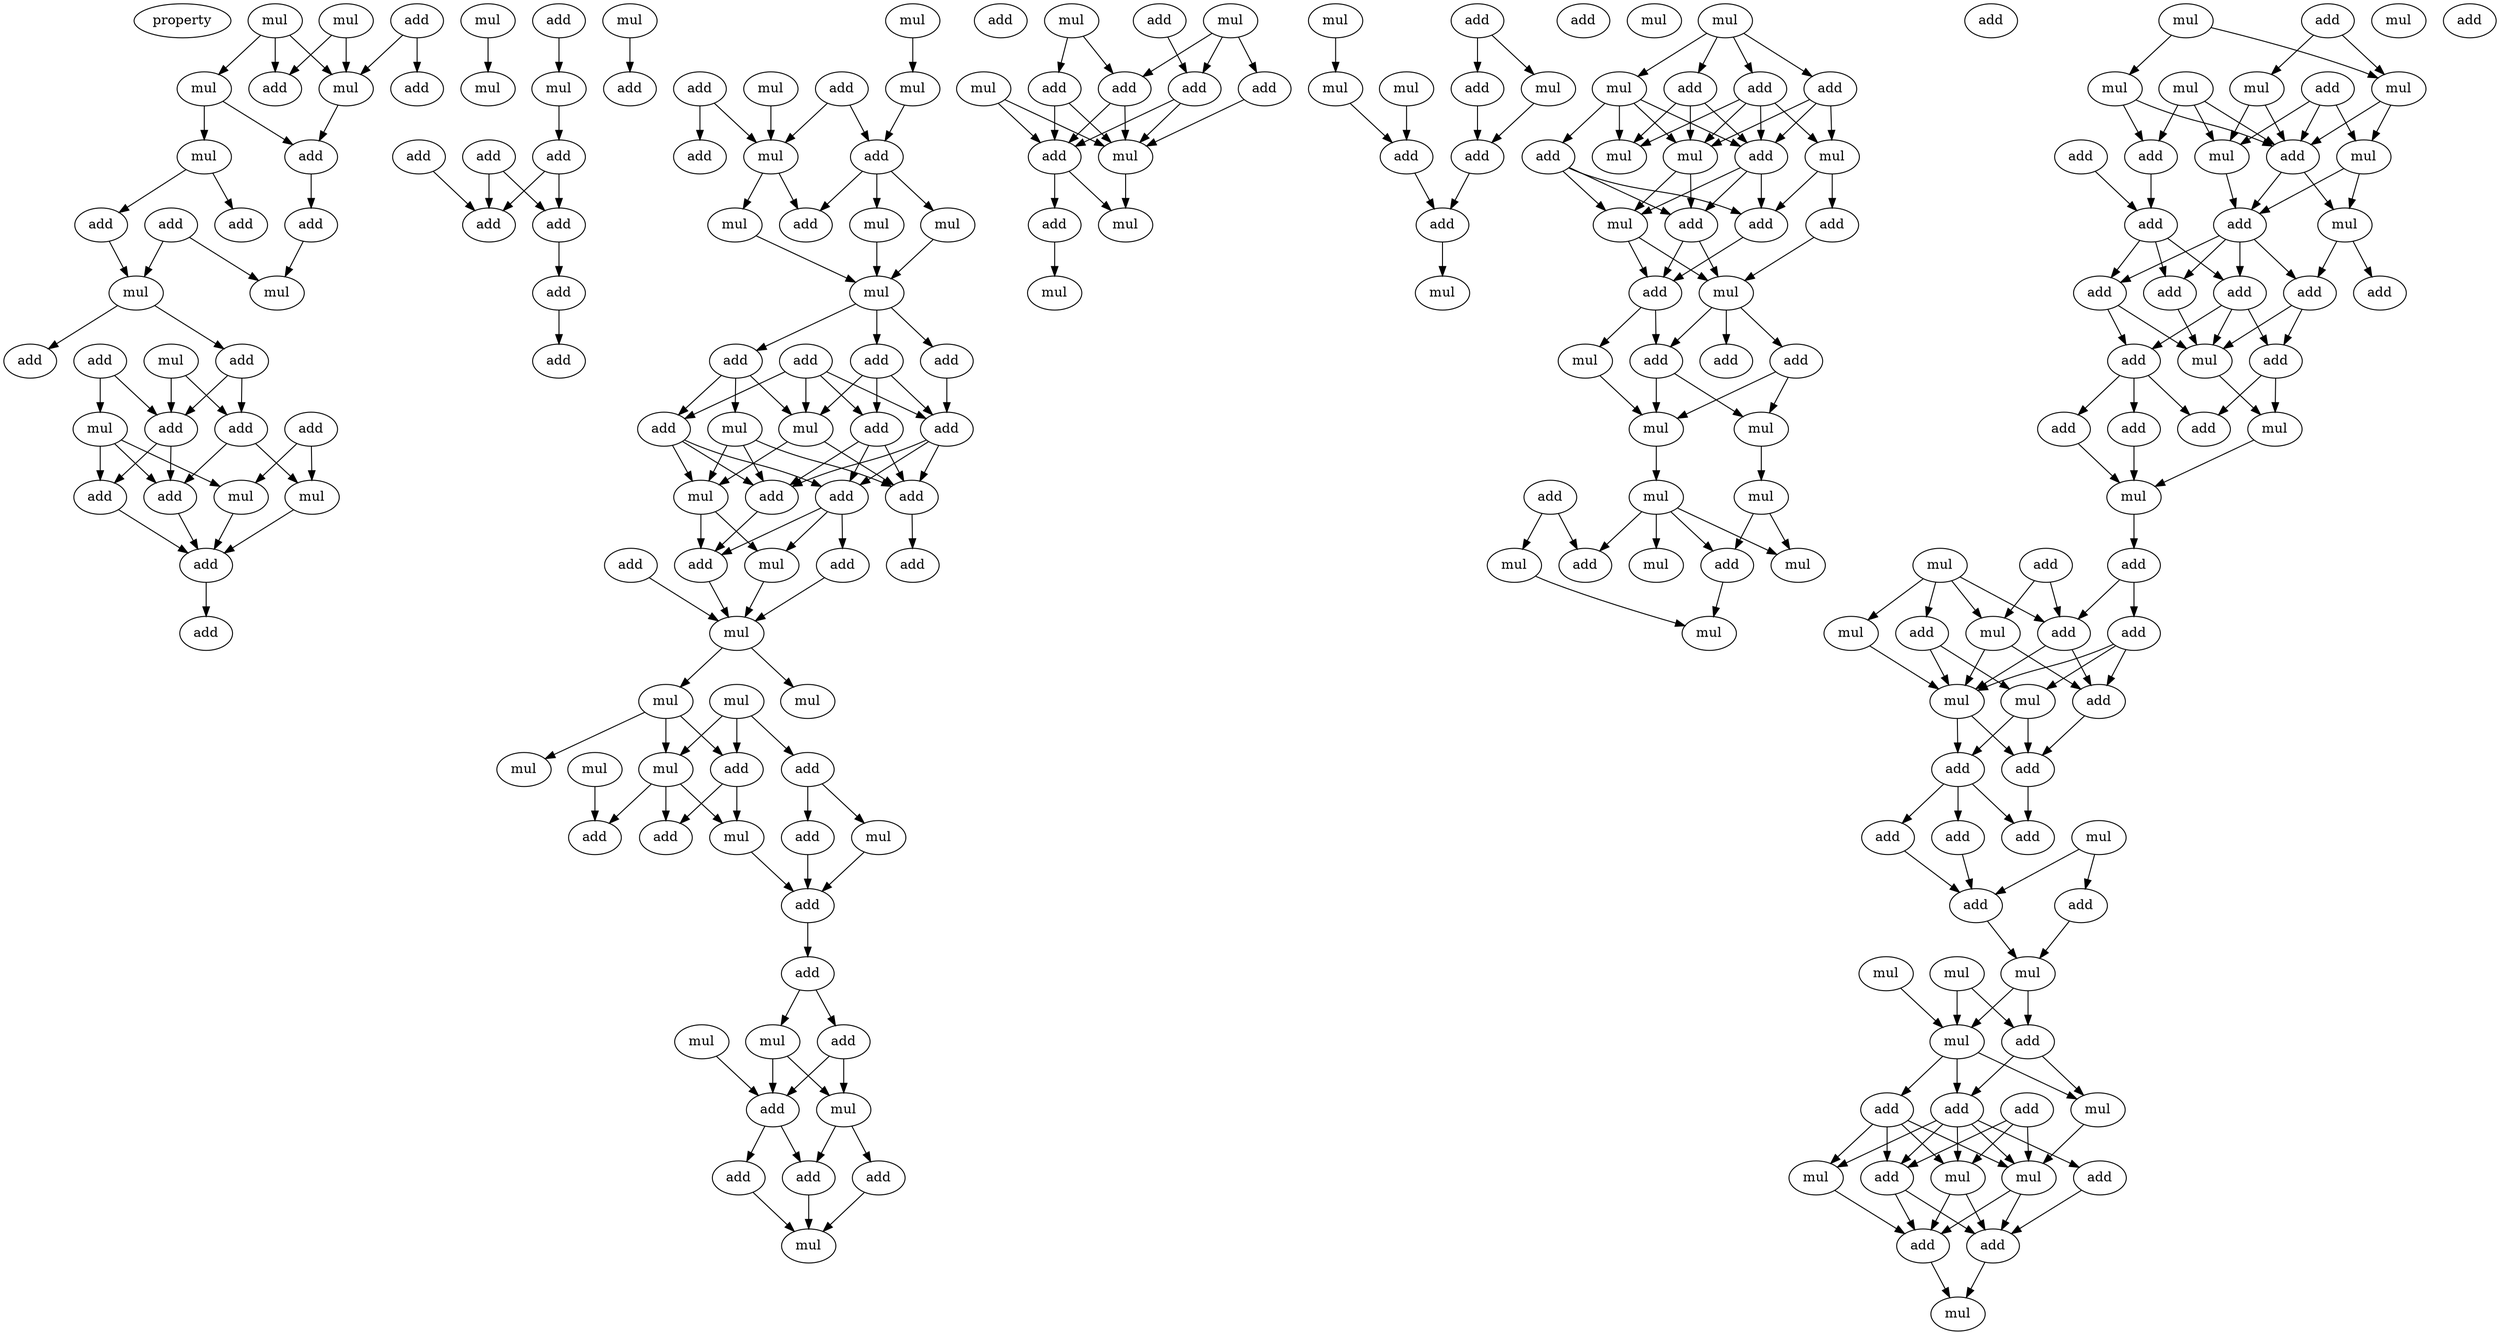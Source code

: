 digraph {
    node [fontcolor=black]
    property [mul=2,lf=1.4]
    0 [ label = mul ];
    1 [ label = add ];
    2 [ label = mul ];
    3 [ label = mul ];
    4 [ label = add ];
    5 [ label = mul ];
    6 [ label = add ];
    7 [ label = mul ];
    8 [ label = add ];
    9 [ label = add ];
    10 [ label = add ];
    11 [ label = add ];
    12 [ label = add ];
    13 [ label = mul ];
    14 [ label = mul ];
    15 [ label = add ];
    16 [ label = add ];
    17 [ label = mul ];
    18 [ label = add ];
    19 [ label = add ];
    20 [ label = mul ];
    21 [ label = add ];
    22 [ label = add ];
    23 [ label = add ];
    24 [ label = mul ];
    25 [ label = mul ];
    26 [ label = add ];
    27 [ label = add ];
    28 [ label = mul ];
    29 [ label = add ];
    30 [ label = mul ];
    31 [ label = add ];
    32 [ label = mul ];
    33 [ label = add ];
    34 [ label = add ];
    35 [ label = add ];
    36 [ label = mul ];
    37 [ label = add ];
    38 [ label = add ];
    39 [ label = add ];
    40 [ label = add ];
    41 [ label = add ];
    42 [ label = mul ];
    43 [ label = mul ];
    44 [ label = add ];
    45 [ label = mul ];
    46 [ label = add ];
    47 [ label = add ];
    48 [ label = add ];
    49 [ label = mul ];
    50 [ label = mul ];
    51 [ label = mul ];
    52 [ label = mul ];
    53 [ label = add ];
    54 [ label = mul ];
    55 [ label = add ];
    56 [ label = add ];
    57 [ label = add ];
    58 [ label = add ];
    59 [ label = add ];
    60 [ label = mul ];
    61 [ label = add ];
    62 [ label = add ];
    63 [ label = mul ];
    64 [ label = add ];
    65 [ label = add ];
    66 [ label = add ];
    67 [ label = mul ];
    68 [ label = add ];
    69 [ label = add ];
    70 [ label = mul ];
    71 [ label = add ];
    72 [ label = add ];
    73 [ label = mul ];
    74 [ label = mul ];
    75 [ label = mul ];
    76 [ label = mul ];
    77 [ label = add ];
    78 [ label = mul ];
    79 [ label = mul ];
    80 [ label = mul ];
    81 [ label = add ];
    82 [ label = mul ];
    83 [ label = add ];
    84 [ label = add ];
    85 [ label = add ];
    86 [ label = mul ];
    87 [ label = add ];
    88 [ label = add ];
    89 [ label = mul ];
    90 [ label = add ];
    91 [ label = mul ];
    92 [ label = add ];
    93 [ label = mul ];
    94 [ label = add ];
    95 [ label = add ];
    96 [ label = add ];
    97 [ label = add ];
    98 [ label = mul ];
    99 [ label = mul ];
    100 [ label = add ];
    101 [ label = mul ];
    102 [ label = mul ];
    103 [ label = add ];
    104 [ label = add ];
    105 [ label = add ];
    106 [ label = add ];
    107 [ label = mul ];
    108 [ label = add ];
    109 [ label = add ];
    110 [ label = mul ];
    111 [ label = mul ];
    112 [ label = mul ];
    113 [ label = add ];
    114 [ label = add ];
    115 [ label = mul ];
    116 [ label = add ];
    117 [ label = mul ];
    118 [ label = mul ];
    119 [ label = mul ];
    120 [ label = add ];
    121 [ label = add ];
    122 [ label = add ];
    123 [ label = mul ];
    124 [ label = mul ];
    125 [ label = add ];
    126 [ label = add ];
    127 [ label = add ];
    128 [ label = add ];
    129 [ label = mul ];
    130 [ label = add ];
    131 [ label = add ];
    132 [ label = mul ];
    133 [ label = mul ];
    134 [ label = mul ];
    135 [ label = add ];
    136 [ label = mul ];
    137 [ label = add ];
    138 [ label = add ];
    139 [ label = mul ];
    140 [ label = add ];
    141 [ label = add ];
    142 [ label = add ];
    143 [ label = add ];
    144 [ label = mul ];
    145 [ label = mul ];
    146 [ label = mul ];
    147 [ label = mul ];
    148 [ label = add ];
    149 [ label = mul ];
    150 [ label = add ];
    151 [ label = mul ];
    152 [ label = mul ];
    153 [ label = add ];
    154 [ label = mul ];
    155 [ label = mul ];
    156 [ label = add ];
    157 [ label = mul ];
    158 [ label = mul ];
    159 [ label = mul ];
    160 [ label = mul ];
    161 [ label = mul ];
    162 [ label = add ];
    163 [ label = mul ];
    164 [ label = add ];
    165 [ label = add ];
    166 [ label = mul ];
    167 [ label = mul ];
    168 [ label = add ];
    169 [ label = add ];
    170 [ label = add ];
    171 [ label = mul ];
    172 [ label = add ];
    173 [ label = add ];
    174 [ label = add ];
    175 [ label = add ];
    176 [ label = add ];
    177 [ label = add ];
    178 [ label = mul ];
    179 [ label = add ];
    180 [ label = mul ];
    181 [ label = add ];
    182 [ label = add ];
    183 [ label = add ];
    184 [ label = mul ];
    185 [ label = mul ];
    186 [ label = add ];
    187 [ label = add ];
    188 [ label = mul ];
    189 [ label = add ];
    190 [ label = add ];
    191 [ label = mul ];
    192 [ label = add ];
    193 [ label = add ];
    194 [ label = mul ];
    195 [ label = mul ];
    196 [ label = add ];
    197 [ label = add ];
    198 [ label = mul ];
    199 [ label = add ];
    200 [ label = add ];
    201 [ label = add ];
    202 [ label = add ];
    203 [ label = add ];
    204 [ label = mul ];
    205 [ label = mul ];
    206 [ label = mul ];
    207 [ label = add ];
    208 [ label = mul ];
    209 [ label = add ];
    210 [ label = add ];
    211 [ label = mul ];
    212 [ label = add ];
    213 [ label = mul ];
    214 [ label = mul ];
    215 [ label = add ];
    216 [ label = add ];
    217 [ label = mul ];
    218 [ label = add ];
    219 [ label = add ];
    220 [ label = mul ];
    221 [ label = add ];
    0 -> 3 [ name = 0 ];
    0 -> 4 [ name = 1 ];
    0 -> 5 [ name = 2 ];
    1 -> 5 [ name = 3 ];
    1 -> 6 [ name = 4 ];
    2 -> 4 [ name = 5 ];
    2 -> 5 [ name = 6 ];
    3 -> 7 [ name = 7 ];
    3 -> 8 [ name = 8 ];
    5 -> 8 [ name = 9 ];
    7 -> 11 [ name = 10 ];
    7 -> 12 [ name = 11 ];
    8 -> 9 [ name = 12 ];
    9 -> 14 [ name = 13 ];
    10 -> 13 [ name = 14 ];
    10 -> 14 [ name = 15 ];
    11 -> 13 [ name = 16 ];
    13 -> 15 [ name = 17 ];
    13 -> 18 [ name = 18 ];
    16 -> 19 [ name = 19 ];
    16 -> 20 [ name = 20 ];
    17 -> 19 [ name = 21 ];
    17 -> 22 [ name = 22 ];
    18 -> 19 [ name = 23 ];
    18 -> 22 [ name = 24 ];
    19 -> 23 [ name = 25 ];
    19 -> 26 [ name = 26 ];
    20 -> 23 [ name = 27 ];
    20 -> 24 [ name = 28 ];
    20 -> 26 [ name = 29 ];
    21 -> 24 [ name = 30 ];
    21 -> 25 [ name = 31 ];
    22 -> 23 [ name = 32 ];
    22 -> 25 [ name = 33 ];
    23 -> 27 [ name = 34 ];
    24 -> 27 [ name = 35 ];
    25 -> 27 [ name = 36 ];
    26 -> 27 [ name = 37 ];
    27 -> 29 [ name = 38 ];
    28 -> 30 [ name = 39 ];
    31 -> 32 [ name = 40 ];
    32 -> 34 [ name = 41 ];
    33 -> 37 [ name = 42 ];
    34 -> 37 [ name = 43 ];
    34 -> 39 [ name = 44 ];
    35 -> 37 [ name = 45 ];
    35 -> 39 [ name = 46 ];
    36 -> 38 [ name = 47 ];
    39 -> 40 [ name = 48 ];
    40 -> 41 [ name = 49 ];
    42 -> 45 [ name = 50 ];
    43 -> 49 [ name = 51 ];
    44 -> 47 [ name = 52 ];
    44 -> 49 [ name = 53 ];
    45 -> 48 [ name = 54 ];
    46 -> 48 [ name = 55 ];
    46 -> 49 [ name = 56 ];
    48 -> 50 [ name = 57 ];
    48 -> 51 [ name = 58 ];
    48 -> 53 [ name = 59 ];
    49 -> 52 [ name = 60 ];
    49 -> 53 [ name = 61 ];
    50 -> 54 [ name = 62 ];
    51 -> 54 [ name = 63 ];
    52 -> 54 [ name = 64 ];
    54 -> 55 [ name = 65 ];
    54 -> 57 [ name = 66 ];
    54 -> 58 [ name = 67 ];
    55 -> 60 [ name = 68 ];
    55 -> 61 [ name = 69 ];
    55 -> 63 [ name = 70 ];
    56 -> 59 [ name = 71 ];
    56 -> 61 [ name = 72 ];
    56 -> 62 [ name = 73 ];
    56 -> 63 [ name = 74 ];
    57 -> 59 [ name = 75 ];
    57 -> 62 [ name = 76 ];
    57 -> 63 [ name = 77 ];
    58 -> 62 [ name = 78 ];
    59 -> 64 [ name = 79 ];
    59 -> 65 [ name = 80 ];
    59 -> 66 [ name = 81 ];
    60 -> 64 [ name = 82 ];
    60 -> 65 [ name = 83 ];
    60 -> 67 [ name = 84 ];
    61 -> 64 [ name = 85 ];
    61 -> 66 [ name = 86 ];
    61 -> 67 [ name = 87 ];
    62 -> 64 [ name = 88 ];
    62 -> 65 [ name = 89 ];
    62 -> 66 [ name = 90 ];
    63 -> 65 [ name = 91 ];
    63 -> 67 [ name = 92 ];
    64 -> 71 [ name = 93 ];
    65 -> 68 [ name = 94 ];
    66 -> 70 [ name = 95 ];
    66 -> 71 [ name = 96 ];
    66 -> 72 [ name = 97 ];
    67 -> 70 [ name = 98 ];
    67 -> 71 [ name = 99 ];
    69 -> 73 [ name = 100 ];
    70 -> 73 [ name = 101 ];
    71 -> 73 [ name = 102 ];
    72 -> 73 [ name = 103 ];
    73 -> 75 [ name = 104 ];
    73 -> 76 [ name = 105 ];
    74 -> 77 [ name = 106 ];
    74 -> 80 [ name = 107 ];
    74 -> 81 [ name = 108 ];
    76 -> 77 [ name = 109 ];
    76 -> 79 [ name = 110 ];
    76 -> 80 [ name = 111 ];
    77 -> 82 [ name = 112 ];
    77 -> 83 [ name = 113 ];
    78 -> 84 [ name = 114 ];
    80 -> 82 [ name = 115 ];
    80 -> 83 [ name = 116 ];
    80 -> 84 [ name = 117 ];
    81 -> 85 [ name = 118 ];
    81 -> 86 [ name = 119 ];
    82 -> 87 [ name = 120 ];
    85 -> 87 [ name = 121 ];
    86 -> 87 [ name = 122 ];
    87 -> 88 [ name = 123 ];
    88 -> 90 [ name = 124 ];
    88 -> 91 [ name = 125 ];
    89 -> 92 [ name = 126 ];
    90 -> 92 [ name = 127 ];
    90 -> 93 [ name = 128 ];
    91 -> 92 [ name = 129 ];
    91 -> 93 [ name = 130 ];
    92 -> 94 [ name = 131 ];
    92 -> 96 [ name = 132 ];
    93 -> 95 [ name = 133 ];
    93 -> 96 [ name = 134 ];
    94 -> 98 [ name = 135 ];
    95 -> 98 [ name = 136 ];
    96 -> 98 [ name = 137 ];
    99 -> 103 [ name = 138 ];
    99 -> 105 [ name = 139 ];
    99 -> 106 [ name = 140 ];
    100 -> 103 [ name = 141 ];
    101 -> 104 [ name = 142 ];
    101 -> 106 [ name = 143 ];
    102 -> 107 [ name = 144 ];
    102 -> 108 [ name = 145 ];
    103 -> 107 [ name = 146 ];
    103 -> 108 [ name = 147 ];
    104 -> 107 [ name = 148 ];
    104 -> 108 [ name = 149 ];
    105 -> 107 [ name = 150 ];
    106 -> 107 [ name = 151 ];
    106 -> 108 [ name = 152 ];
    107 -> 110 [ name = 153 ];
    108 -> 109 [ name = 154 ];
    108 -> 110 [ name = 155 ];
    109 -> 111 [ name = 156 ];
    112 -> 119 [ name = 157 ];
    114 -> 116 [ name = 158 ];
    114 -> 117 [ name = 159 ];
    115 -> 120 [ name = 160 ];
    116 -> 121 [ name = 161 ];
    117 -> 121 [ name = 162 ];
    119 -> 120 [ name = 163 ];
    120 -> 122 [ name = 164 ];
    121 -> 122 [ name = 165 ];
    122 -> 123 [ name = 166 ];
    124 -> 125 [ name = 167 ];
    124 -> 126 [ name = 168 ];
    124 -> 127 [ name = 169 ];
    124 -> 129 [ name = 170 ];
    125 -> 130 [ name = 171 ];
    125 -> 133 [ name = 172 ];
    125 -> 134 [ name = 173 ];
    126 -> 130 [ name = 174 ];
    126 -> 132 [ name = 175 ];
    126 -> 133 [ name = 176 ];
    127 -> 130 [ name = 177 ];
    127 -> 132 [ name = 178 ];
    127 -> 133 [ name = 179 ];
    127 -> 134 [ name = 180 ];
    129 -> 130 [ name = 181 ];
    129 -> 131 [ name = 182 ];
    129 -> 133 [ name = 183 ];
    129 -> 134 [ name = 184 ];
    130 -> 135 [ name = 185 ];
    130 -> 136 [ name = 186 ];
    130 -> 138 [ name = 187 ];
    131 -> 135 [ name = 188 ];
    131 -> 136 [ name = 189 ];
    131 -> 138 [ name = 190 ];
    132 -> 137 [ name = 191 ];
    132 -> 138 [ name = 192 ];
    133 -> 135 [ name = 193 ];
    133 -> 136 [ name = 194 ];
    135 -> 139 [ name = 195 ];
    135 -> 140 [ name = 196 ];
    136 -> 139 [ name = 197 ];
    136 -> 140 [ name = 198 ];
    137 -> 139 [ name = 199 ];
    138 -> 140 [ name = 200 ];
    139 -> 141 [ name = 201 ];
    139 -> 142 [ name = 202 ];
    139 -> 143 [ name = 203 ];
    140 -> 141 [ name = 204 ];
    140 -> 144 [ name = 205 ];
    141 -> 145 [ name = 206 ];
    141 -> 146 [ name = 207 ];
    142 -> 145 [ name = 208 ];
    142 -> 146 [ name = 209 ];
    144 -> 145 [ name = 210 ];
    145 -> 147 [ name = 211 ];
    146 -> 149 [ name = 212 ];
    147 -> 150 [ name = 213 ];
    147 -> 151 [ name = 214 ];
    147 -> 153 [ name = 215 ];
    147 -> 154 [ name = 216 ];
    148 -> 152 [ name = 217 ];
    148 -> 153 [ name = 218 ];
    149 -> 150 [ name = 219 ];
    149 -> 151 [ name = 220 ];
    150 -> 155 [ name = 221 ];
    152 -> 155 [ name = 222 ];
    156 -> 160 [ name = 223 ];
    156 -> 161 [ name = 224 ];
    158 -> 161 [ name = 225 ];
    158 -> 163 [ name = 226 ];
    159 -> 164 [ name = 227 ];
    159 -> 165 [ name = 228 ];
    159 -> 166 [ name = 229 ];
    160 -> 165 [ name = 230 ];
    160 -> 166 [ name = 231 ];
    161 -> 165 [ name = 232 ];
    161 -> 167 [ name = 233 ];
    162 -> 165 [ name = 234 ];
    162 -> 166 [ name = 235 ];
    162 -> 167 [ name = 236 ];
    163 -> 164 [ name = 237 ];
    163 -> 165 [ name = 238 ];
    164 -> 169 [ name = 239 ];
    165 -> 170 [ name = 240 ];
    165 -> 171 [ name = 241 ];
    166 -> 170 [ name = 242 ];
    167 -> 170 [ name = 243 ];
    167 -> 171 [ name = 244 ];
    168 -> 169 [ name = 245 ];
    169 -> 172 [ name = 246 ];
    169 -> 175 [ name = 247 ];
    169 -> 176 [ name = 248 ];
    170 -> 172 [ name = 249 ];
    170 -> 173 [ name = 250 ];
    170 -> 175 [ name = 251 ];
    170 -> 176 [ name = 252 ];
    171 -> 173 [ name = 253 ];
    171 -> 174 [ name = 254 ];
    172 -> 178 [ name = 255 ];
    173 -> 177 [ name = 256 ];
    173 -> 178 [ name = 257 ];
    175 -> 177 [ name = 258 ];
    175 -> 178 [ name = 259 ];
    175 -> 179 [ name = 260 ];
    176 -> 178 [ name = 261 ];
    176 -> 179 [ name = 262 ];
    177 -> 180 [ name = 263 ];
    177 -> 183 [ name = 264 ];
    178 -> 180 [ name = 265 ];
    179 -> 181 [ name = 266 ];
    179 -> 182 [ name = 267 ];
    179 -> 183 [ name = 268 ];
    180 -> 184 [ name = 269 ];
    181 -> 184 [ name = 270 ];
    182 -> 184 [ name = 271 ];
    184 -> 187 [ name = 272 ];
    185 -> 188 [ name = 273 ];
    185 -> 189 [ name = 274 ];
    185 -> 190 [ name = 275 ];
    185 -> 191 [ name = 276 ];
    186 -> 190 [ name = 277 ];
    186 -> 191 [ name = 278 ];
    187 -> 190 [ name = 279 ];
    187 -> 192 [ name = 280 ];
    188 -> 194 [ name = 281 ];
    189 -> 194 [ name = 282 ];
    189 -> 195 [ name = 283 ];
    190 -> 193 [ name = 284 ];
    190 -> 194 [ name = 285 ];
    191 -> 193 [ name = 286 ];
    191 -> 194 [ name = 287 ];
    192 -> 193 [ name = 288 ];
    192 -> 194 [ name = 289 ];
    192 -> 195 [ name = 290 ];
    193 -> 197 [ name = 291 ];
    194 -> 196 [ name = 292 ];
    194 -> 197 [ name = 293 ];
    195 -> 196 [ name = 294 ];
    195 -> 197 [ name = 295 ];
    196 -> 199 [ name = 296 ];
    196 -> 200 [ name = 297 ];
    196 -> 201 [ name = 298 ];
    197 -> 200 [ name = 299 ];
    198 -> 202 [ name = 300 ];
    198 -> 203 [ name = 301 ];
    199 -> 202 [ name = 302 ];
    201 -> 202 [ name = 303 ];
    202 -> 206 [ name = 304 ];
    203 -> 206 [ name = 305 ];
    204 -> 208 [ name = 306 ];
    205 -> 207 [ name = 307 ];
    205 -> 208 [ name = 308 ];
    206 -> 207 [ name = 309 ];
    206 -> 208 [ name = 310 ];
    207 -> 211 [ name = 311 ];
    207 -> 212 [ name = 312 ];
    208 -> 209 [ name = 313 ];
    208 -> 211 [ name = 314 ];
    208 -> 212 [ name = 315 ];
    209 -> 213 [ name = 316 ];
    209 -> 214 [ name = 317 ];
    209 -> 215 [ name = 318 ];
    209 -> 217 [ name = 319 ];
    210 -> 213 [ name = 320 ];
    210 -> 214 [ name = 321 ];
    210 -> 215 [ name = 322 ];
    211 -> 214 [ name = 323 ];
    212 -> 213 [ name = 324 ];
    212 -> 214 [ name = 325 ];
    212 -> 215 [ name = 326 ];
    212 -> 216 [ name = 327 ];
    212 -> 217 [ name = 328 ];
    213 -> 218 [ name = 329 ];
    213 -> 219 [ name = 330 ];
    214 -> 218 [ name = 331 ];
    214 -> 219 [ name = 332 ];
    215 -> 218 [ name = 333 ];
    215 -> 219 [ name = 334 ];
    216 -> 219 [ name = 335 ];
    217 -> 218 [ name = 336 ];
    218 -> 220 [ name = 337 ];
    219 -> 220 [ name = 338 ];
}

